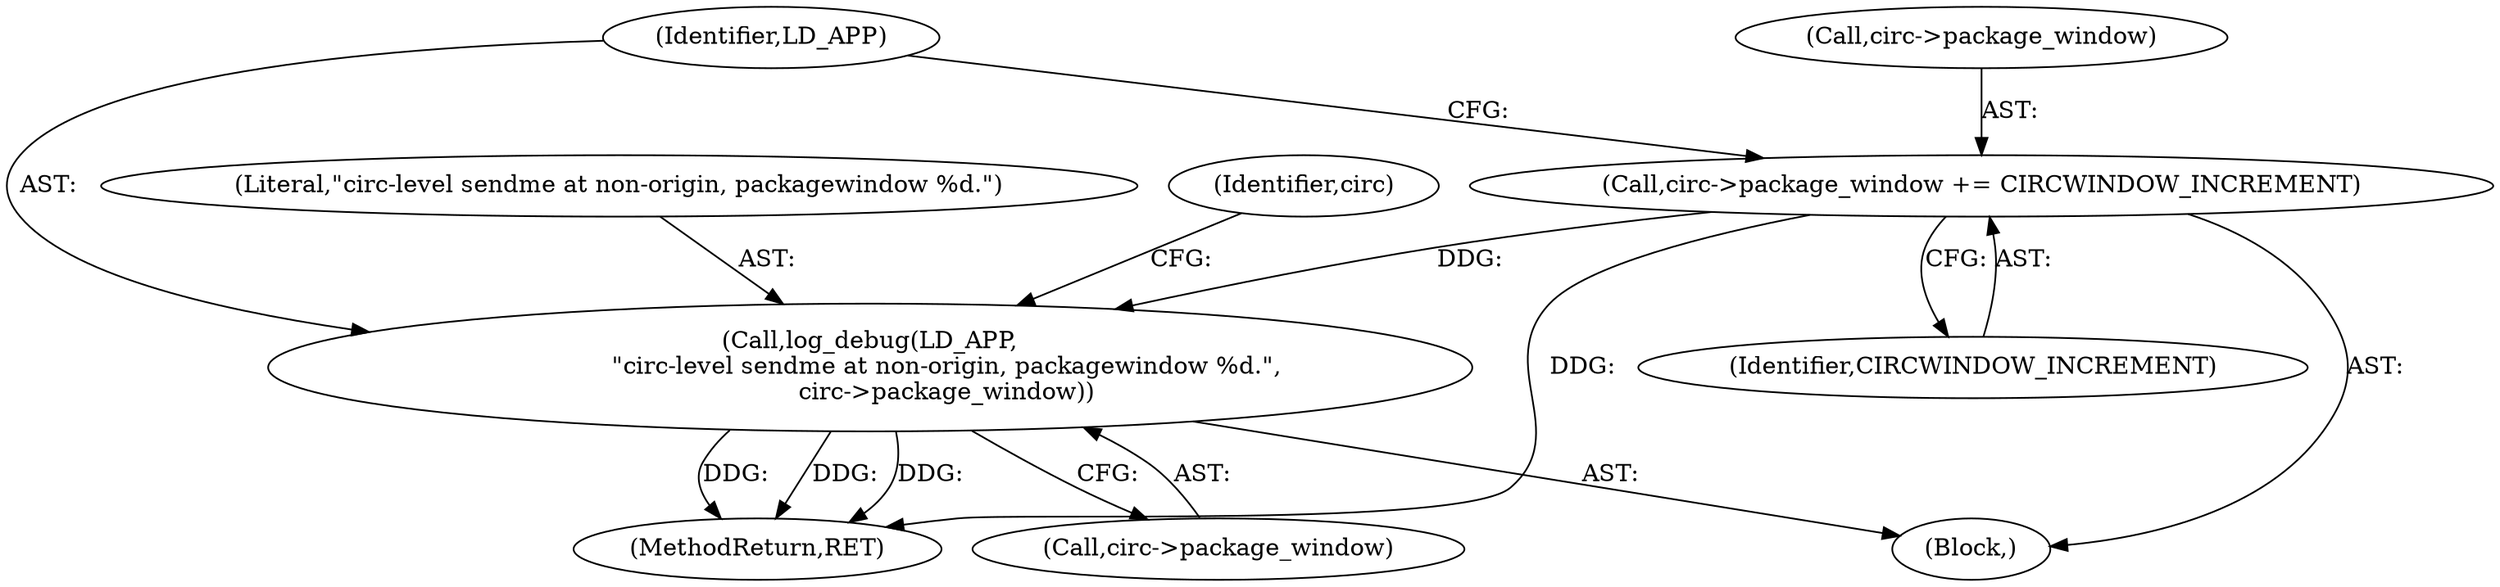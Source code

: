 digraph "0_tor_56a7c5bc15e0447203a491c1ee37de9939ad1dcd@pointer" {
"1000913" [label="(Call,log_debug(LD_APP,\n                    \"circ-level sendme at non-origin, packagewindow %d.\",\n                    circ->package_window))"];
"1000908" [label="(Call,circ->package_window += CIRCWINDOW_INCREMENT)"];
"1000908" [label="(Call,circ->package_window += CIRCWINDOW_INCREMENT)"];
"1000913" [label="(Call,log_debug(LD_APP,\n                    \"circ-level sendme at non-origin, packagewindow %d.\",\n                    circ->package_window))"];
"1001064" [label="(MethodReturn,RET)"];
"1000912" [label="(Identifier,CIRCWINDOW_INCREMENT)"];
"1000916" [label="(Call,circ->package_window)"];
"1000914" [label="(Identifier,LD_APP)"];
"1000915" [label="(Literal,\"circ-level sendme at non-origin, packagewindow %d.\")"];
"1000909" [label="(Call,circ->package_window)"];
"1000920" [label="(Identifier,circ)"];
"1000888" [label="(Block,)"];
"1000913" -> "1000888"  [label="AST: "];
"1000913" -> "1000916"  [label="CFG: "];
"1000914" -> "1000913"  [label="AST: "];
"1000915" -> "1000913"  [label="AST: "];
"1000916" -> "1000913"  [label="AST: "];
"1000920" -> "1000913"  [label="CFG: "];
"1000913" -> "1001064"  [label="DDG: "];
"1000913" -> "1001064"  [label="DDG: "];
"1000913" -> "1001064"  [label="DDG: "];
"1000908" -> "1000913"  [label="DDG: "];
"1000908" -> "1000888"  [label="AST: "];
"1000908" -> "1000912"  [label="CFG: "];
"1000909" -> "1000908"  [label="AST: "];
"1000912" -> "1000908"  [label="AST: "];
"1000914" -> "1000908"  [label="CFG: "];
"1000908" -> "1001064"  [label="DDG: "];
}
